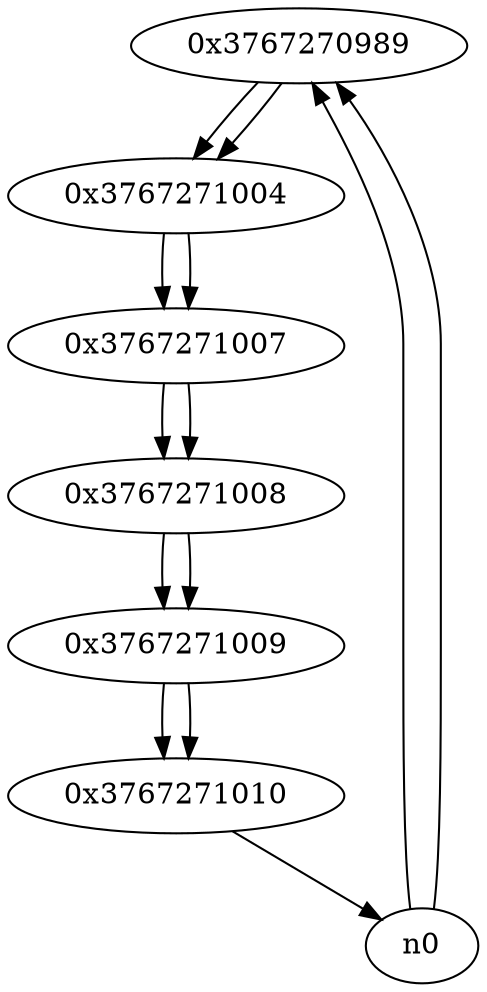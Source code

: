digraph G{
/* nodes */
  n1 [label="0x3767270989"]
  n2 [label="0x3767271004"]
  n3 [label="0x3767271007"]
  n4 [label="0x3767271008"]
  n5 [label="0x3767271009"]
  n6 [label="0x3767271010"]
/* edges */
n1 -> n2;
n0 -> n1;
n0 -> n1;
n2 -> n3;
n1 -> n2;
n3 -> n4;
n2 -> n3;
n4 -> n5;
n3 -> n4;
n5 -> n6;
n4 -> n5;
n6 -> n0;
n5 -> n6;
}
